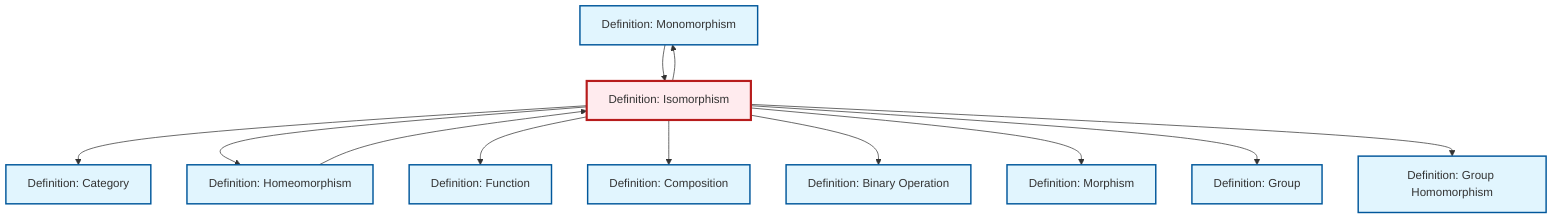 graph TD
    classDef definition fill:#e1f5fe,stroke:#01579b,stroke-width:2px
    classDef theorem fill:#f3e5f5,stroke:#4a148c,stroke-width:2px
    classDef axiom fill:#fff3e0,stroke:#e65100,stroke-width:2px
    classDef example fill:#e8f5e9,stroke:#1b5e20,stroke-width:2px
    classDef current fill:#ffebee,stroke:#b71c1c,stroke-width:3px
    def-category["Definition: Category"]:::definition
    def-homomorphism["Definition: Group Homomorphism"]:::definition
    def-binary-operation["Definition: Binary Operation"]:::definition
    def-monomorphism["Definition: Monomorphism"]:::definition
    def-composition["Definition: Composition"]:::definition
    def-function["Definition: Function"]:::definition
    def-morphism["Definition: Morphism"]:::definition
    def-group["Definition: Group"]:::definition
    def-isomorphism["Definition: Isomorphism"]:::definition
    def-homeomorphism["Definition: Homeomorphism"]:::definition
    def-isomorphism --> def-category
    def-monomorphism --> def-isomorphism
    def-isomorphism --> def-homeomorphism
    def-isomorphism --> def-function
    def-isomorphism --> def-composition
    def-isomorphism --> def-binary-operation
    def-homeomorphism --> def-isomorphism
    def-isomorphism --> def-morphism
    def-isomorphism --> def-group
    def-isomorphism --> def-homomorphism
    def-isomorphism --> def-monomorphism
    class def-isomorphism current